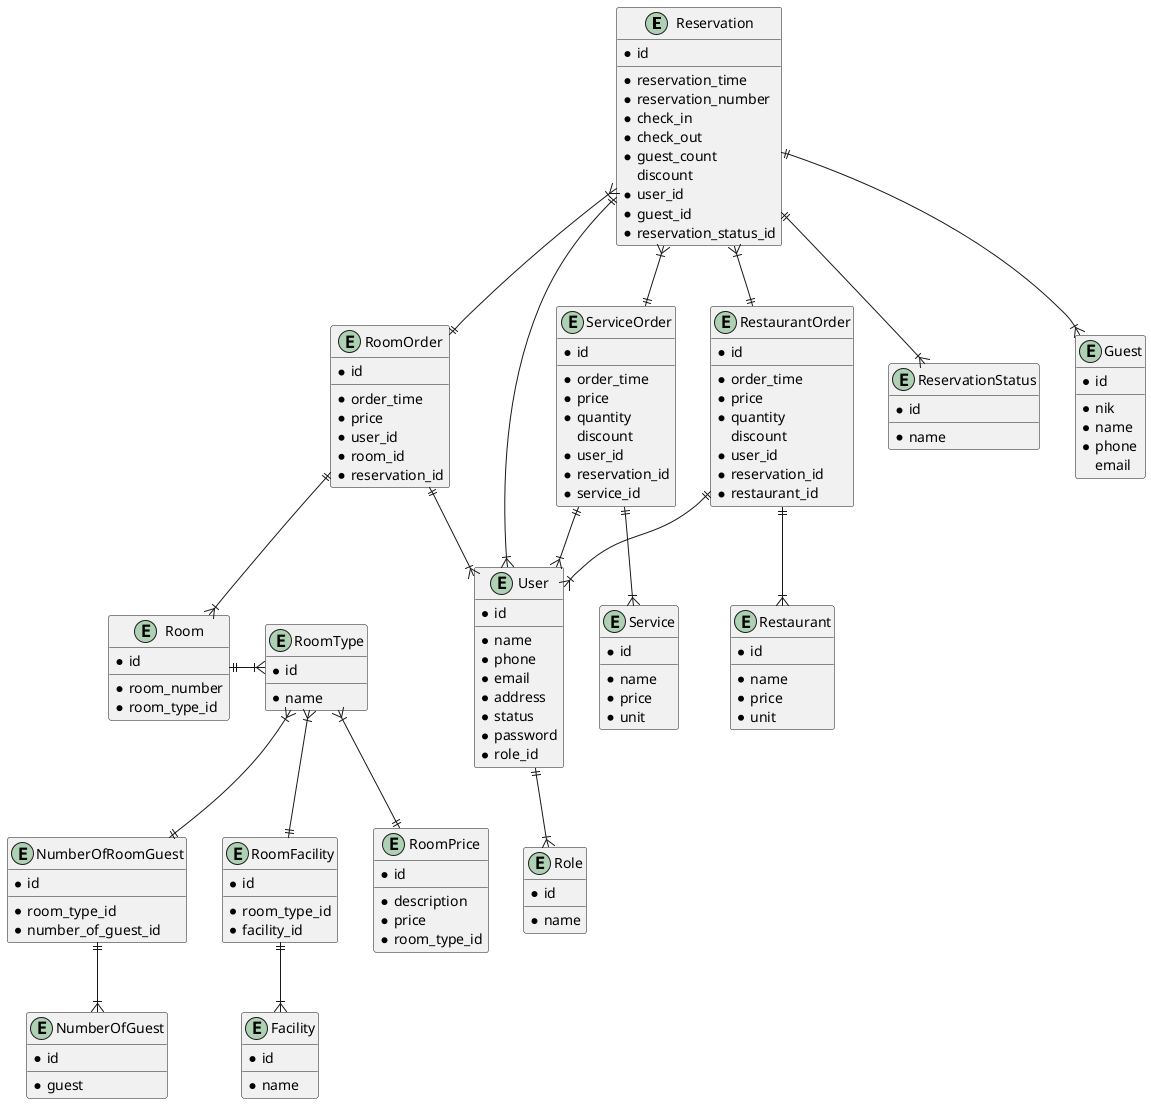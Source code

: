 @startuml Semuwainn
  entity Reservation {
    * id
    __
    * reservation_time
    * reservation_number
    * check_in
    * check_out
    * guest_count
    discount
    * user_id
    * guest_id
    * reservation_status_id
  }

  entity ReservationStatus {
    * id
    __
    * name
  }

  entity RoomOrder {
    * id
    __
    * order_time
    * price
    * user_id
    * room_id
    * reservation_id
  }

  entity ServiceOrder {
    * id
    __
    * order_time
    * price
    * quantity
    discount
    * user_id
    * reservation_id
    * service_id
  }

  entity Service {
    * id
    __
    * name
    * price
    * unit
  }

  entity Guest {
    * id
    __
    * nik
    * name
    * phone
    email
  }

  entity User {
    * id
    __
    * name
    * phone
    * email
    * address
    * status
    * password
    * role_id
  }

  entity Role {
    * id
    __
    * name
  }

  entity RestaurantOrder {
    * id
    __
    * order_time
    * price
    * quantity
    discount
    * user_id
    * reservation_id
    * restaurant_id
  }

  entity Restaurant {
    * id
    __
    * name
    * price
    * unit
  }

  entity RoomFacility {
    * id
    __
    * room_type_id
    * facility_id
  }

  entity Room {
    * id
    __
    * room_number
    * room_type_id
  }

  entity RoomType {
    * id
    __
    * name
  }

  entity RoomPrice {
    * id
    __
    * description
    * price
    * room_type_id
  }

  entity Facility {
    * id
    __
    * name
  }

  entity NumberOfRoomGuest {
    * id
    __
    * room_type_id
    * number_of_guest_id
  }

  entity NumberOfGuest {
    * id
    __
    * guest
  }

  Reservation ||--|{ ReservationStatus
  Reservation }|--|| RestaurantOrder
  Reservation }|--|| ServiceOrder
  Reservation ||--|{ User
  Reservation ||--|{ Guest
  Reservation }|--|| RoomOrder
  RoomOrder ||--|{ User
  RoomOrder ||--|{ Room
  Room ||-|{ RoomType
  RoomType }|--|| RoomPrice
  RoomType }|--|| RoomFacility
  RoomType }|--|| NumberOfRoomGuest
  RoomFacility ||--|{ Facility
  NumberOfRoomGuest ||--|{ NumberOfGuest
  ServiceOrder ||--|{ Service
  RestaurantOrder ||--|{ Restaurant
  User ||--|{ Role
  ServiceOrder ||--|{ User
  RestaurantOrder ||--|{ User

@enduml
